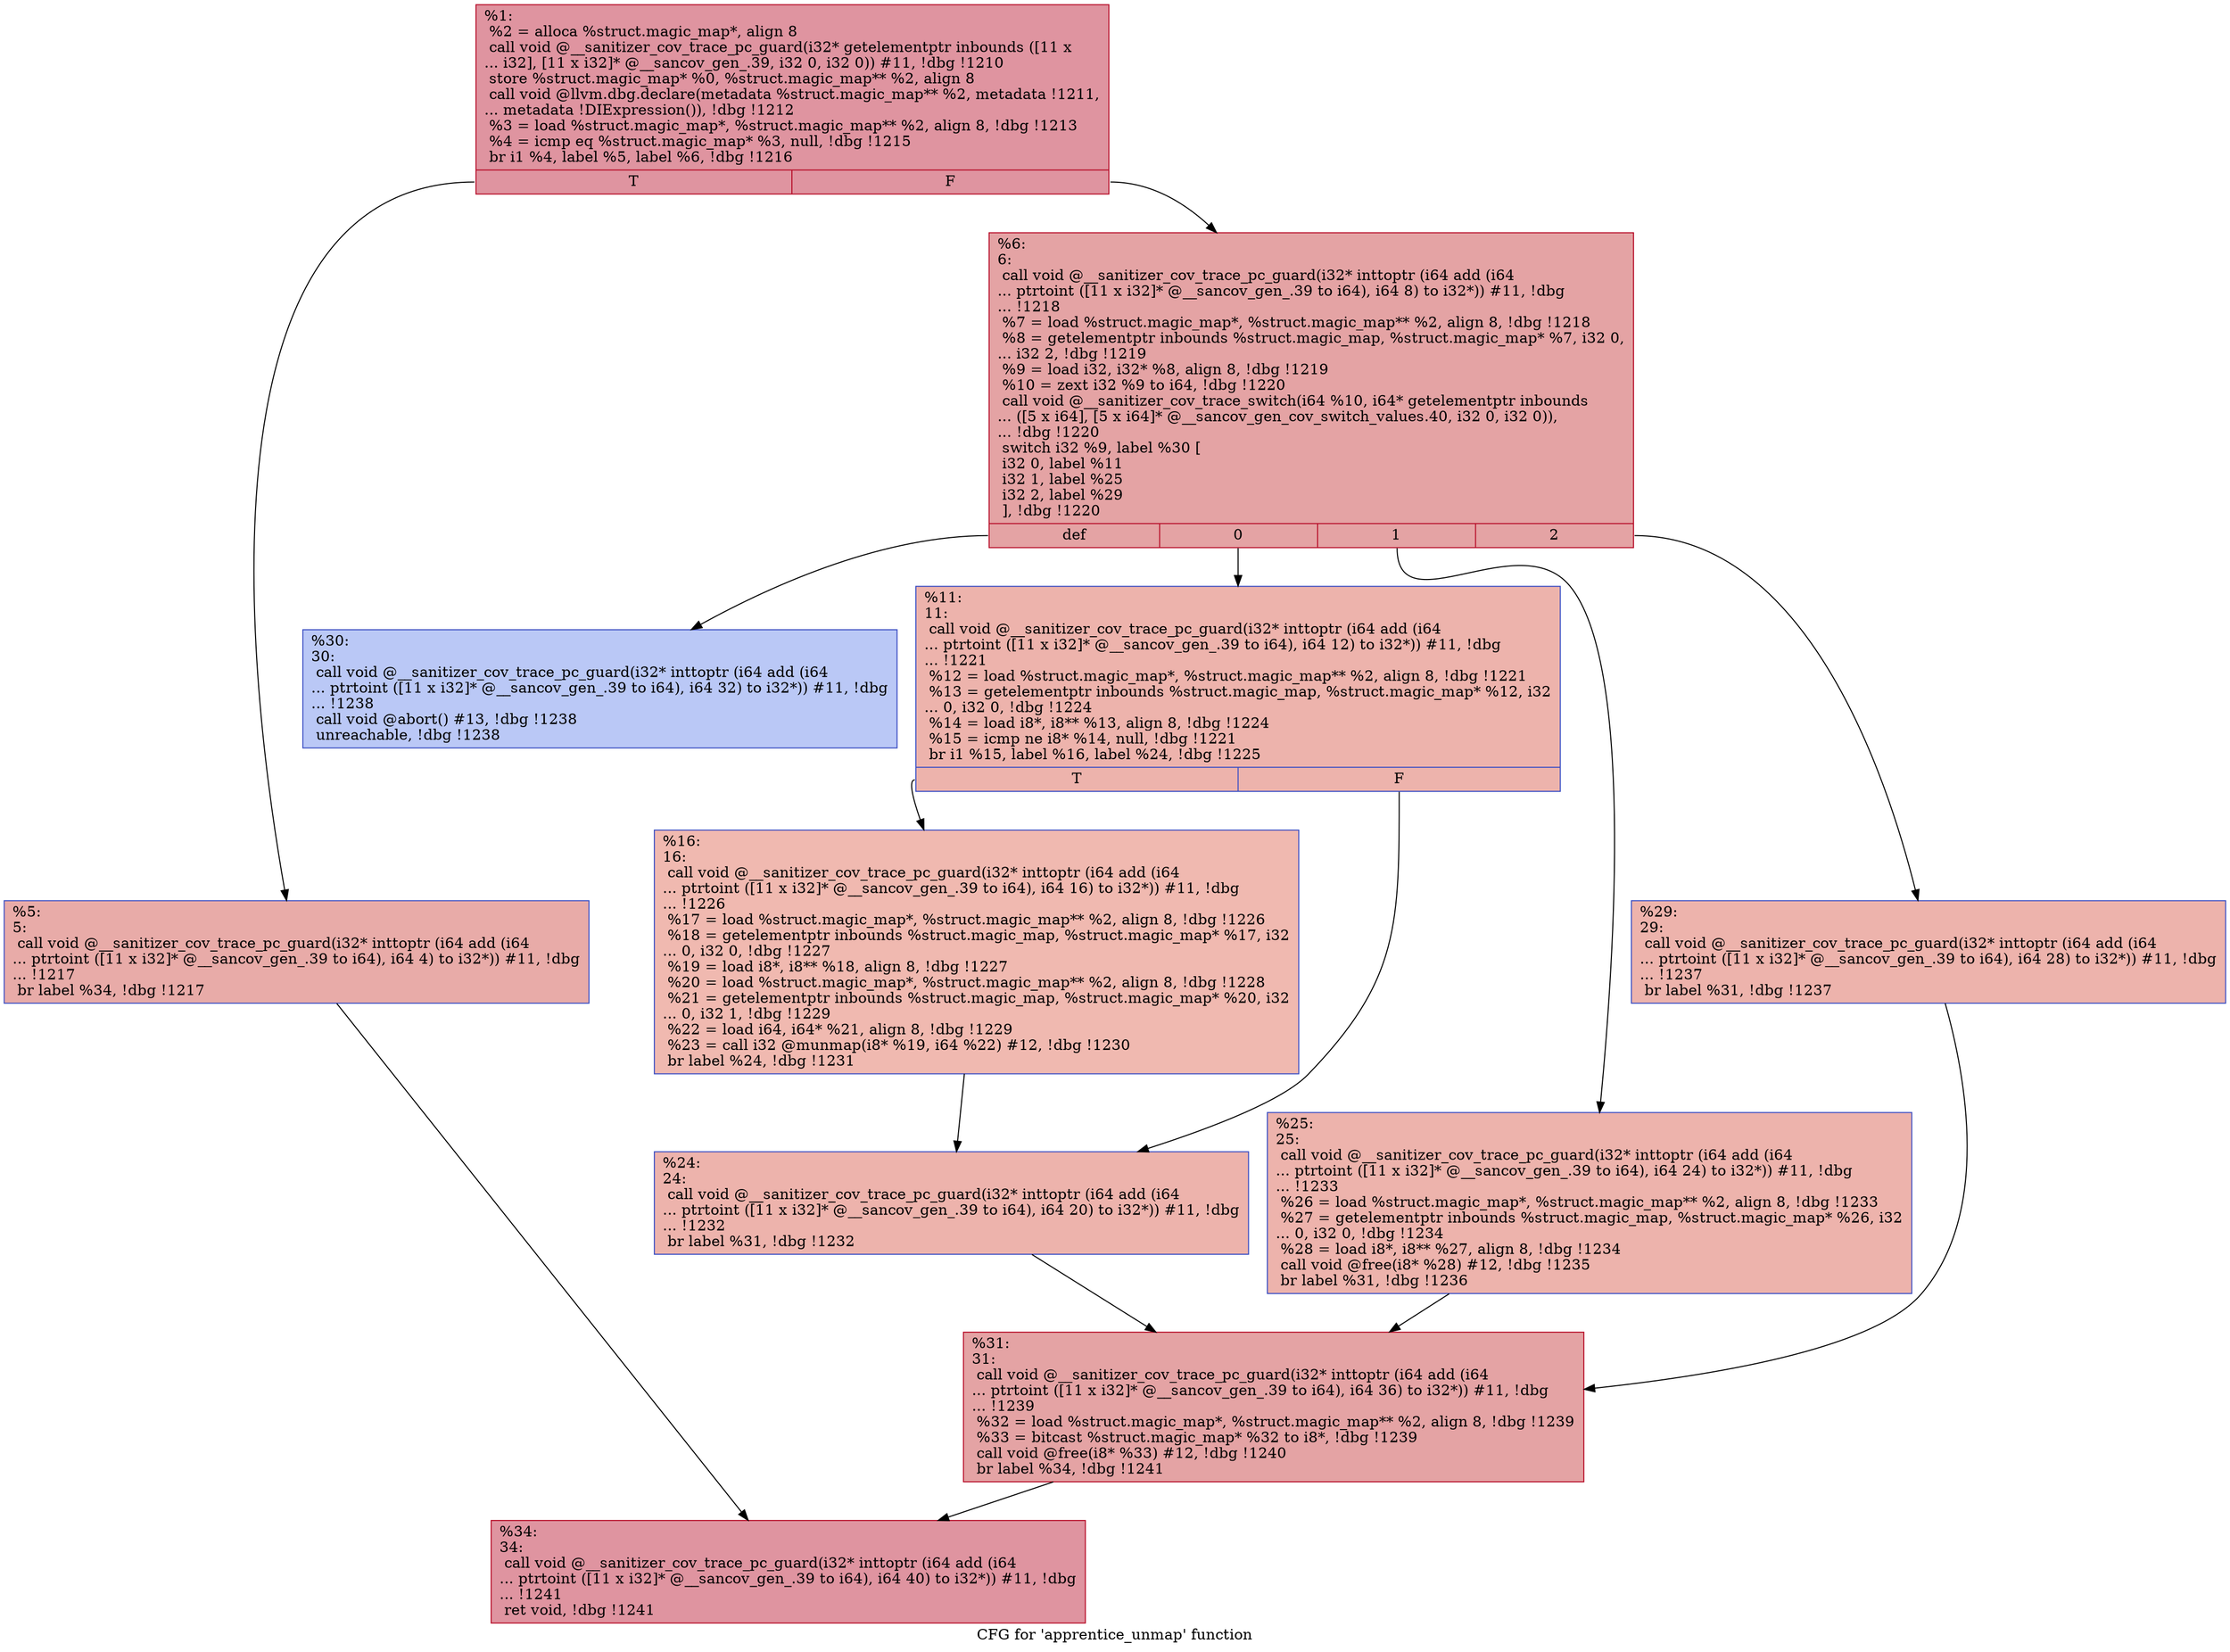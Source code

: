 digraph "CFG for 'apprentice_unmap' function" {
	label="CFG for 'apprentice_unmap' function";

	Node0x559c5c845470 [shape=record,color="#b70d28ff", style=filled, fillcolor="#b70d2870",label="{%1:\l  %2 = alloca %struct.magic_map*, align 8\l  call void @__sanitizer_cov_trace_pc_guard(i32* getelementptr inbounds ([11 x\l... i32], [11 x i32]* @__sancov_gen_.39, i32 0, i32 0)) #11, !dbg !1210\l  store %struct.magic_map* %0, %struct.magic_map** %2, align 8\l  call void @llvm.dbg.declare(metadata %struct.magic_map** %2, metadata !1211,\l... metadata !DIExpression()), !dbg !1212\l  %3 = load %struct.magic_map*, %struct.magic_map** %2, align 8, !dbg !1213\l  %4 = icmp eq %struct.magic_map* %3, null, !dbg !1215\l  br i1 %4, label %5, label %6, !dbg !1216\l|{<s0>T|<s1>F}}"];
	Node0x559c5c845470:s0 -> Node0x559c5c8454f0;
	Node0x559c5c845470:s1 -> Node0x559c5c845540;
	Node0x559c5c8454f0 [shape=record,color="#3d50c3ff", style=filled, fillcolor="#cc403a70",label="{%5:\l5:                                                \l  call void @__sanitizer_cov_trace_pc_guard(i32* inttoptr (i64 add (i64\l... ptrtoint ([11 x i32]* @__sancov_gen_.39 to i64), i64 4) to i32*)) #11, !dbg\l... !1217\l  br label %34, !dbg !1217\l}"];
	Node0x559c5c8454f0 -> Node0x559c5c8457c0;
	Node0x559c5c845540 [shape=record,color="#b70d28ff", style=filled, fillcolor="#c32e3170",label="{%6:\l6:                                                \l  call void @__sanitizer_cov_trace_pc_guard(i32* inttoptr (i64 add (i64\l... ptrtoint ([11 x i32]* @__sancov_gen_.39 to i64), i64 8) to i32*)) #11, !dbg\l... !1218\l  %7 = load %struct.magic_map*, %struct.magic_map** %2, align 8, !dbg !1218\l  %8 = getelementptr inbounds %struct.magic_map, %struct.magic_map* %7, i32 0,\l... i32 2, !dbg !1219\l  %9 = load i32, i32* %8, align 8, !dbg !1219\l  %10 = zext i32 %9 to i64, !dbg !1220\l  call void @__sanitizer_cov_trace_switch(i64 %10, i64* getelementptr inbounds\l... ([5 x i64], [5 x i64]* @__sancov_gen_cov_switch_values.40, i32 0, i32 0)),\l... !dbg !1220\l  switch i32 %9, label %30 [\l    i32 0, label %11\l    i32 1, label %25\l    i32 2, label %29\l  ], !dbg !1220\l|{<s0>def|<s1>0|<s2>1|<s3>2}}"];
	Node0x559c5c845540:s0 -> Node0x559c5c845720;
	Node0x559c5c845540:s1 -> Node0x559c5c845590;
	Node0x559c5c845540:s2 -> Node0x559c5c845680;
	Node0x559c5c845540:s3 -> Node0x559c5c8456d0;
	Node0x559c5c845590 [shape=record,color="#3d50c3ff", style=filled, fillcolor="#d6524470",label="{%11:\l11:                                               \l  call void @__sanitizer_cov_trace_pc_guard(i32* inttoptr (i64 add (i64\l... ptrtoint ([11 x i32]* @__sancov_gen_.39 to i64), i64 12) to i32*)) #11, !dbg\l... !1221\l  %12 = load %struct.magic_map*, %struct.magic_map** %2, align 8, !dbg !1221\l  %13 = getelementptr inbounds %struct.magic_map, %struct.magic_map* %12, i32\l... 0, i32 0, !dbg !1224\l  %14 = load i8*, i8** %13, align 8, !dbg !1224\l  %15 = icmp ne i8* %14, null, !dbg !1221\l  br i1 %15, label %16, label %24, !dbg !1225\l|{<s0>T|<s1>F}}"];
	Node0x559c5c845590:s0 -> Node0x559c5c8455e0;
	Node0x559c5c845590:s1 -> Node0x559c5c845630;
	Node0x559c5c8455e0 [shape=record,color="#3d50c3ff", style=filled, fillcolor="#de614d70",label="{%16:\l16:                                               \l  call void @__sanitizer_cov_trace_pc_guard(i32* inttoptr (i64 add (i64\l... ptrtoint ([11 x i32]* @__sancov_gen_.39 to i64), i64 16) to i32*)) #11, !dbg\l... !1226\l  %17 = load %struct.magic_map*, %struct.magic_map** %2, align 8, !dbg !1226\l  %18 = getelementptr inbounds %struct.magic_map, %struct.magic_map* %17, i32\l... 0, i32 0, !dbg !1227\l  %19 = load i8*, i8** %18, align 8, !dbg !1227\l  %20 = load %struct.magic_map*, %struct.magic_map** %2, align 8, !dbg !1228\l  %21 = getelementptr inbounds %struct.magic_map, %struct.magic_map* %20, i32\l... 0, i32 1, !dbg !1229\l  %22 = load i64, i64* %21, align 8, !dbg !1229\l  %23 = call i32 @munmap(i8* %19, i64 %22) #12, !dbg !1230\l  br label %24, !dbg !1231\l}"];
	Node0x559c5c8455e0 -> Node0x559c5c845630;
	Node0x559c5c845630 [shape=record,color="#3d50c3ff", style=filled, fillcolor="#d6524470",label="{%24:\l24:                                               \l  call void @__sanitizer_cov_trace_pc_guard(i32* inttoptr (i64 add (i64\l... ptrtoint ([11 x i32]* @__sancov_gen_.39 to i64), i64 20) to i32*)) #11, !dbg\l... !1232\l  br label %31, !dbg !1232\l}"];
	Node0x559c5c845630 -> Node0x559c5c845770;
	Node0x559c5c845680 [shape=record,color="#3d50c3ff", style=filled, fillcolor="#d6524470",label="{%25:\l25:                                               \l  call void @__sanitizer_cov_trace_pc_guard(i32* inttoptr (i64 add (i64\l... ptrtoint ([11 x i32]* @__sancov_gen_.39 to i64), i64 24) to i32*)) #11, !dbg\l... !1233\l  %26 = load %struct.magic_map*, %struct.magic_map** %2, align 8, !dbg !1233\l  %27 = getelementptr inbounds %struct.magic_map, %struct.magic_map* %26, i32\l... 0, i32 0, !dbg !1234\l  %28 = load i8*, i8** %27, align 8, !dbg !1234\l  call void @free(i8* %28) #12, !dbg !1235\l  br label %31, !dbg !1236\l}"];
	Node0x559c5c845680 -> Node0x559c5c845770;
	Node0x559c5c8456d0 [shape=record,color="#3d50c3ff", style=filled, fillcolor="#d6524470",label="{%29:\l29:                                               \l  call void @__sanitizer_cov_trace_pc_guard(i32* inttoptr (i64 add (i64\l... ptrtoint ([11 x i32]* @__sancov_gen_.39 to i64), i64 28) to i32*)) #11, !dbg\l... !1237\l  br label %31, !dbg !1237\l}"];
	Node0x559c5c8456d0 -> Node0x559c5c845770;
	Node0x559c5c845720 [shape=record,color="#3d50c3ff", style=filled, fillcolor="#6282ea70",label="{%30:\l30:                                               \l  call void @__sanitizer_cov_trace_pc_guard(i32* inttoptr (i64 add (i64\l... ptrtoint ([11 x i32]* @__sancov_gen_.39 to i64), i64 32) to i32*)) #11, !dbg\l... !1238\l  call void @abort() #13, !dbg !1238\l  unreachable, !dbg !1238\l}"];
	Node0x559c5c845770 [shape=record,color="#b70d28ff", style=filled, fillcolor="#c32e3170",label="{%31:\l31:                                               \l  call void @__sanitizer_cov_trace_pc_guard(i32* inttoptr (i64 add (i64\l... ptrtoint ([11 x i32]* @__sancov_gen_.39 to i64), i64 36) to i32*)) #11, !dbg\l... !1239\l  %32 = load %struct.magic_map*, %struct.magic_map** %2, align 8, !dbg !1239\l  %33 = bitcast %struct.magic_map* %32 to i8*, !dbg !1239\l  call void @free(i8* %33) #12, !dbg !1240\l  br label %34, !dbg !1241\l}"];
	Node0x559c5c845770 -> Node0x559c5c8457c0;
	Node0x559c5c8457c0 [shape=record,color="#b70d28ff", style=filled, fillcolor="#b70d2870",label="{%34:\l34:                                               \l  call void @__sanitizer_cov_trace_pc_guard(i32* inttoptr (i64 add (i64\l... ptrtoint ([11 x i32]* @__sancov_gen_.39 to i64), i64 40) to i32*)) #11, !dbg\l... !1241\l  ret void, !dbg !1241\l}"];
}
